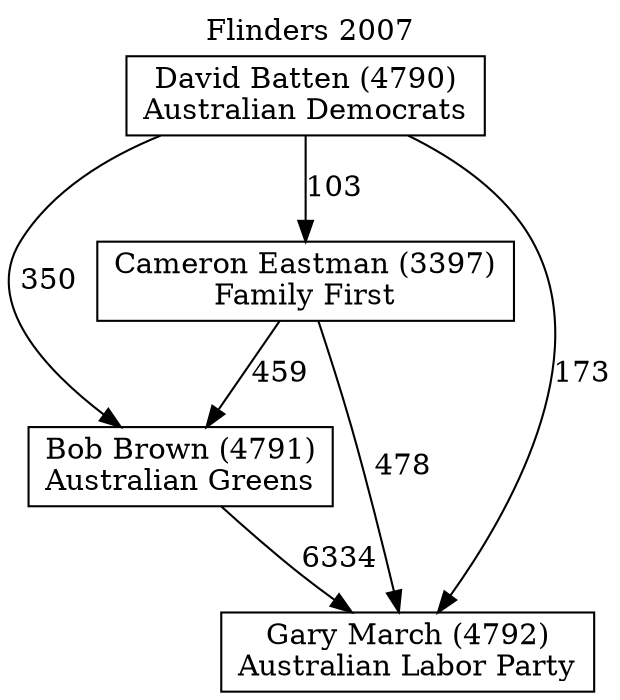 // House preference flow
digraph "Gary March (4792)_Flinders_2007" {
	graph [label="Flinders 2007" labelloc=t mclimit=10]
	node [shape=box]
	"Bob Brown (4791)" [label="Bob Brown (4791)
Australian Greens"]
	"Cameron Eastman (3397)" [label="Cameron Eastman (3397)
Family First"]
	"David Batten (4790)" [label="David Batten (4790)
Australian Democrats"]
	"Gary March (4792)" [label="Gary March (4792)
Australian Labor Party"]
	"Bob Brown (4791)" -> "Gary March (4792)" [label=6334]
	"Cameron Eastman (3397)" -> "Bob Brown (4791)" [label=459]
	"Cameron Eastman (3397)" -> "Gary March (4792)" [label=478]
	"David Batten (4790)" -> "Bob Brown (4791)" [label=350]
	"David Batten (4790)" -> "Cameron Eastman (3397)" [label=103]
	"David Batten (4790)" -> "Gary March (4792)" [label=173]
}
